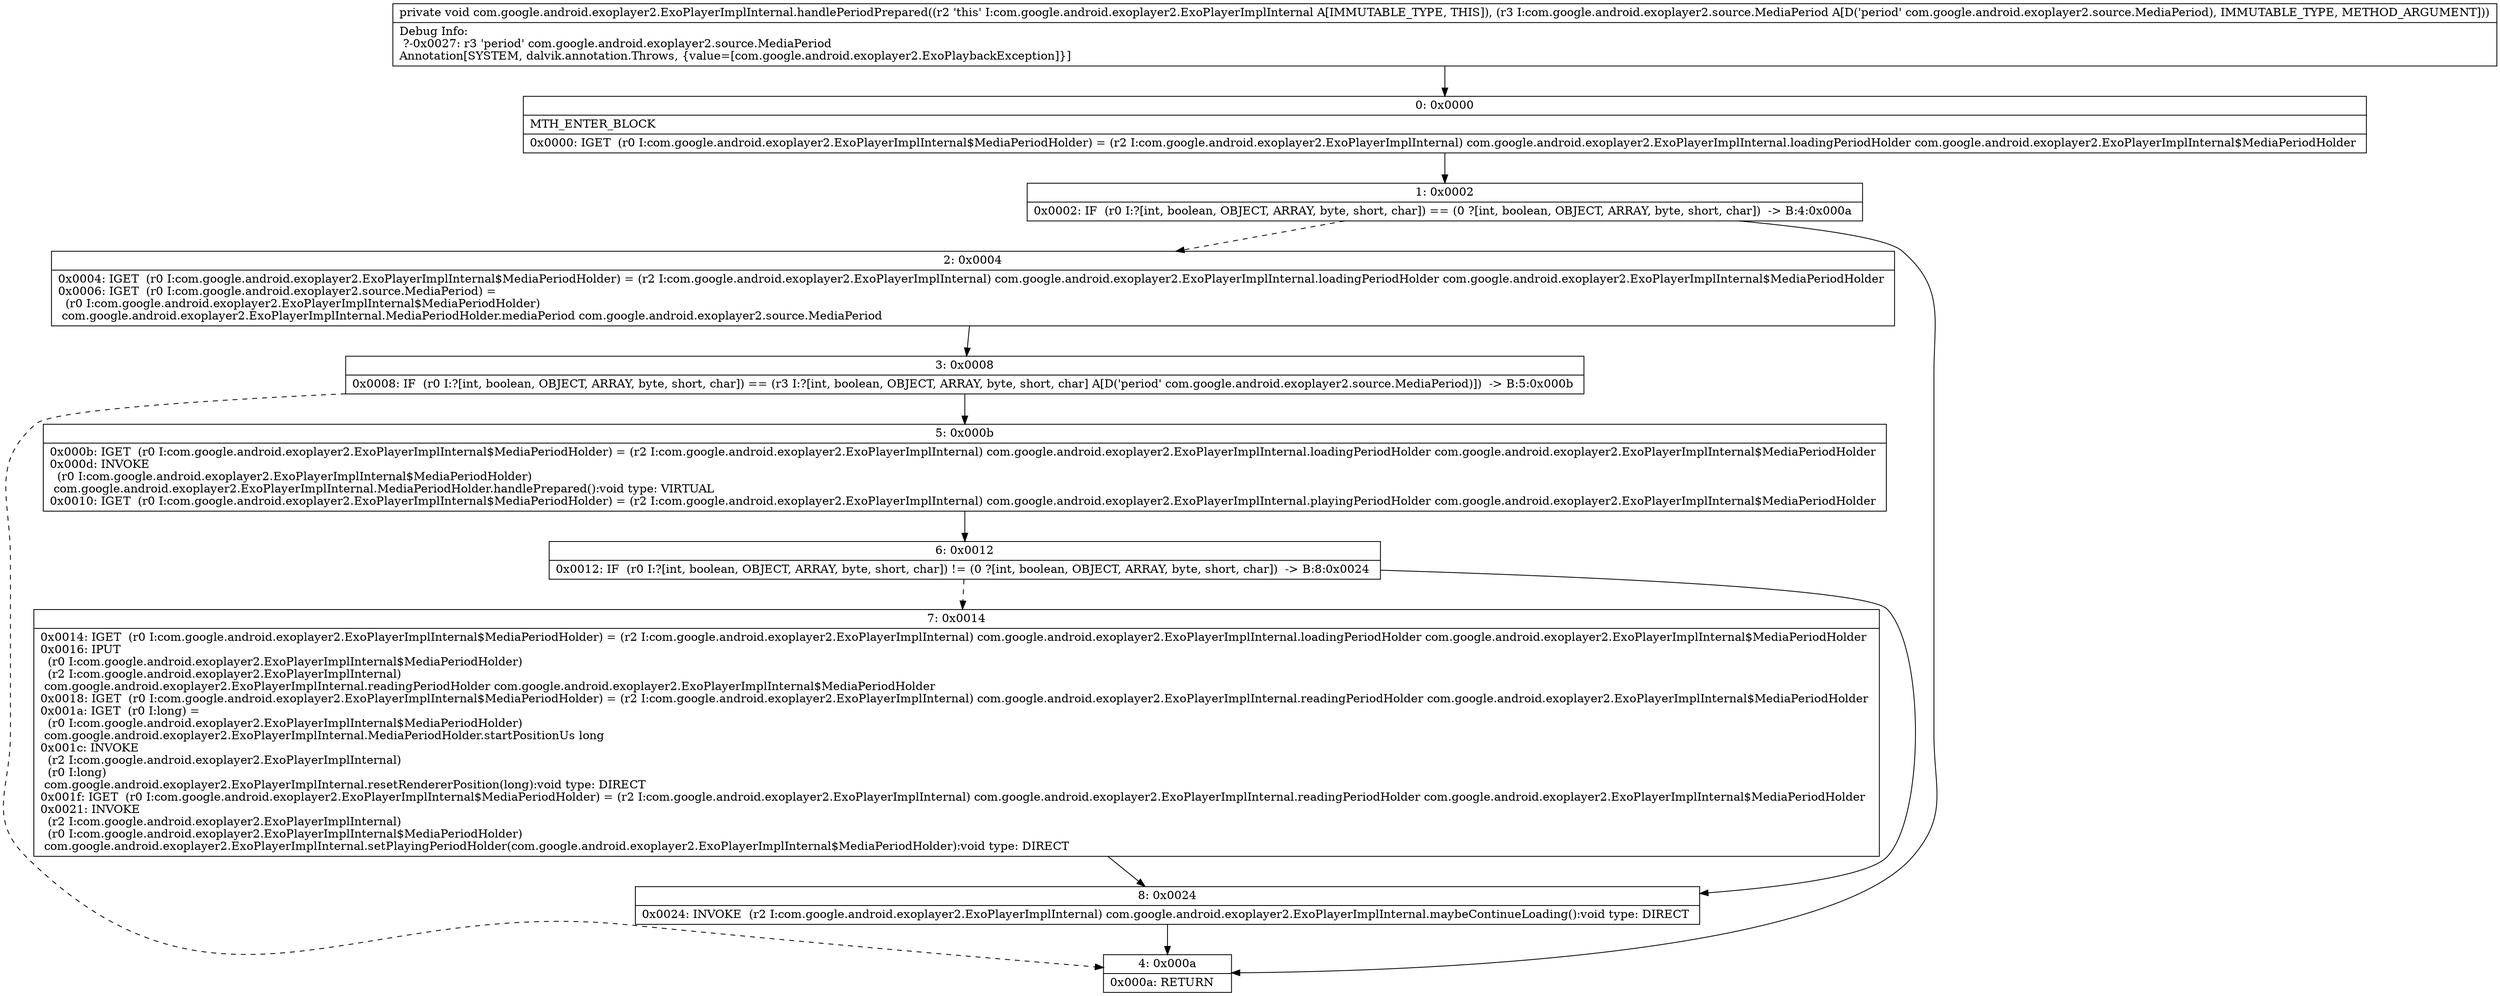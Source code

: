 digraph "CFG forcom.google.android.exoplayer2.ExoPlayerImplInternal.handlePeriodPrepared(Lcom\/google\/android\/exoplayer2\/source\/MediaPeriod;)V" {
Node_0 [shape=record,label="{0\:\ 0x0000|MTH_ENTER_BLOCK\l|0x0000: IGET  (r0 I:com.google.android.exoplayer2.ExoPlayerImplInternal$MediaPeriodHolder) = (r2 I:com.google.android.exoplayer2.ExoPlayerImplInternal) com.google.android.exoplayer2.ExoPlayerImplInternal.loadingPeriodHolder com.google.android.exoplayer2.ExoPlayerImplInternal$MediaPeriodHolder \l}"];
Node_1 [shape=record,label="{1\:\ 0x0002|0x0002: IF  (r0 I:?[int, boolean, OBJECT, ARRAY, byte, short, char]) == (0 ?[int, boolean, OBJECT, ARRAY, byte, short, char])  \-\> B:4:0x000a \l}"];
Node_2 [shape=record,label="{2\:\ 0x0004|0x0004: IGET  (r0 I:com.google.android.exoplayer2.ExoPlayerImplInternal$MediaPeriodHolder) = (r2 I:com.google.android.exoplayer2.ExoPlayerImplInternal) com.google.android.exoplayer2.ExoPlayerImplInternal.loadingPeriodHolder com.google.android.exoplayer2.ExoPlayerImplInternal$MediaPeriodHolder \l0x0006: IGET  (r0 I:com.google.android.exoplayer2.source.MediaPeriod) = \l  (r0 I:com.google.android.exoplayer2.ExoPlayerImplInternal$MediaPeriodHolder)\l com.google.android.exoplayer2.ExoPlayerImplInternal.MediaPeriodHolder.mediaPeriod com.google.android.exoplayer2.source.MediaPeriod \l}"];
Node_3 [shape=record,label="{3\:\ 0x0008|0x0008: IF  (r0 I:?[int, boolean, OBJECT, ARRAY, byte, short, char]) == (r3 I:?[int, boolean, OBJECT, ARRAY, byte, short, char] A[D('period' com.google.android.exoplayer2.source.MediaPeriod)])  \-\> B:5:0x000b \l}"];
Node_4 [shape=record,label="{4\:\ 0x000a|0x000a: RETURN   \l}"];
Node_5 [shape=record,label="{5\:\ 0x000b|0x000b: IGET  (r0 I:com.google.android.exoplayer2.ExoPlayerImplInternal$MediaPeriodHolder) = (r2 I:com.google.android.exoplayer2.ExoPlayerImplInternal) com.google.android.exoplayer2.ExoPlayerImplInternal.loadingPeriodHolder com.google.android.exoplayer2.ExoPlayerImplInternal$MediaPeriodHolder \l0x000d: INVOKE  \l  (r0 I:com.google.android.exoplayer2.ExoPlayerImplInternal$MediaPeriodHolder)\l com.google.android.exoplayer2.ExoPlayerImplInternal.MediaPeriodHolder.handlePrepared():void type: VIRTUAL \l0x0010: IGET  (r0 I:com.google.android.exoplayer2.ExoPlayerImplInternal$MediaPeriodHolder) = (r2 I:com.google.android.exoplayer2.ExoPlayerImplInternal) com.google.android.exoplayer2.ExoPlayerImplInternal.playingPeriodHolder com.google.android.exoplayer2.ExoPlayerImplInternal$MediaPeriodHolder \l}"];
Node_6 [shape=record,label="{6\:\ 0x0012|0x0012: IF  (r0 I:?[int, boolean, OBJECT, ARRAY, byte, short, char]) != (0 ?[int, boolean, OBJECT, ARRAY, byte, short, char])  \-\> B:8:0x0024 \l}"];
Node_7 [shape=record,label="{7\:\ 0x0014|0x0014: IGET  (r0 I:com.google.android.exoplayer2.ExoPlayerImplInternal$MediaPeriodHolder) = (r2 I:com.google.android.exoplayer2.ExoPlayerImplInternal) com.google.android.exoplayer2.ExoPlayerImplInternal.loadingPeriodHolder com.google.android.exoplayer2.ExoPlayerImplInternal$MediaPeriodHolder \l0x0016: IPUT  \l  (r0 I:com.google.android.exoplayer2.ExoPlayerImplInternal$MediaPeriodHolder)\l  (r2 I:com.google.android.exoplayer2.ExoPlayerImplInternal)\l com.google.android.exoplayer2.ExoPlayerImplInternal.readingPeriodHolder com.google.android.exoplayer2.ExoPlayerImplInternal$MediaPeriodHolder \l0x0018: IGET  (r0 I:com.google.android.exoplayer2.ExoPlayerImplInternal$MediaPeriodHolder) = (r2 I:com.google.android.exoplayer2.ExoPlayerImplInternal) com.google.android.exoplayer2.ExoPlayerImplInternal.readingPeriodHolder com.google.android.exoplayer2.ExoPlayerImplInternal$MediaPeriodHolder \l0x001a: IGET  (r0 I:long) = \l  (r0 I:com.google.android.exoplayer2.ExoPlayerImplInternal$MediaPeriodHolder)\l com.google.android.exoplayer2.ExoPlayerImplInternal.MediaPeriodHolder.startPositionUs long \l0x001c: INVOKE  \l  (r2 I:com.google.android.exoplayer2.ExoPlayerImplInternal)\l  (r0 I:long)\l com.google.android.exoplayer2.ExoPlayerImplInternal.resetRendererPosition(long):void type: DIRECT \l0x001f: IGET  (r0 I:com.google.android.exoplayer2.ExoPlayerImplInternal$MediaPeriodHolder) = (r2 I:com.google.android.exoplayer2.ExoPlayerImplInternal) com.google.android.exoplayer2.ExoPlayerImplInternal.readingPeriodHolder com.google.android.exoplayer2.ExoPlayerImplInternal$MediaPeriodHolder \l0x0021: INVOKE  \l  (r2 I:com.google.android.exoplayer2.ExoPlayerImplInternal)\l  (r0 I:com.google.android.exoplayer2.ExoPlayerImplInternal$MediaPeriodHolder)\l com.google.android.exoplayer2.ExoPlayerImplInternal.setPlayingPeriodHolder(com.google.android.exoplayer2.ExoPlayerImplInternal$MediaPeriodHolder):void type: DIRECT \l}"];
Node_8 [shape=record,label="{8\:\ 0x0024|0x0024: INVOKE  (r2 I:com.google.android.exoplayer2.ExoPlayerImplInternal) com.google.android.exoplayer2.ExoPlayerImplInternal.maybeContinueLoading():void type: DIRECT \l}"];
MethodNode[shape=record,label="{private void com.google.android.exoplayer2.ExoPlayerImplInternal.handlePeriodPrepared((r2 'this' I:com.google.android.exoplayer2.ExoPlayerImplInternal A[IMMUTABLE_TYPE, THIS]), (r3 I:com.google.android.exoplayer2.source.MediaPeriod A[D('period' com.google.android.exoplayer2.source.MediaPeriod), IMMUTABLE_TYPE, METHOD_ARGUMENT]))  | Debug Info:\l  ?\-0x0027: r3 'period' com.google.android.exoplayer2.source.MediaPeriod\lAnnotation[SYSTEM, dalvik.annotation.Throws, \{value=[com.google.android.exoplayer2.ExoPlaybackException]\}]\l}"];
MethodNode -> Node_0;
Node_0 -> Node_1;
Node_1 -> Node_2[style=dashed];
Node_1 -> Node_4;
Node_2 -> Node_3;
Node_3 -> Node_4[style=dashed];
Node_3 -> Node_5;
Node_5 -> Node_6;
Node_6 -> Node_7[style=dashed];
Node_6 -> Node_8;
Node_7 -> Node_8;
Node_8 -> Node_4;
}

